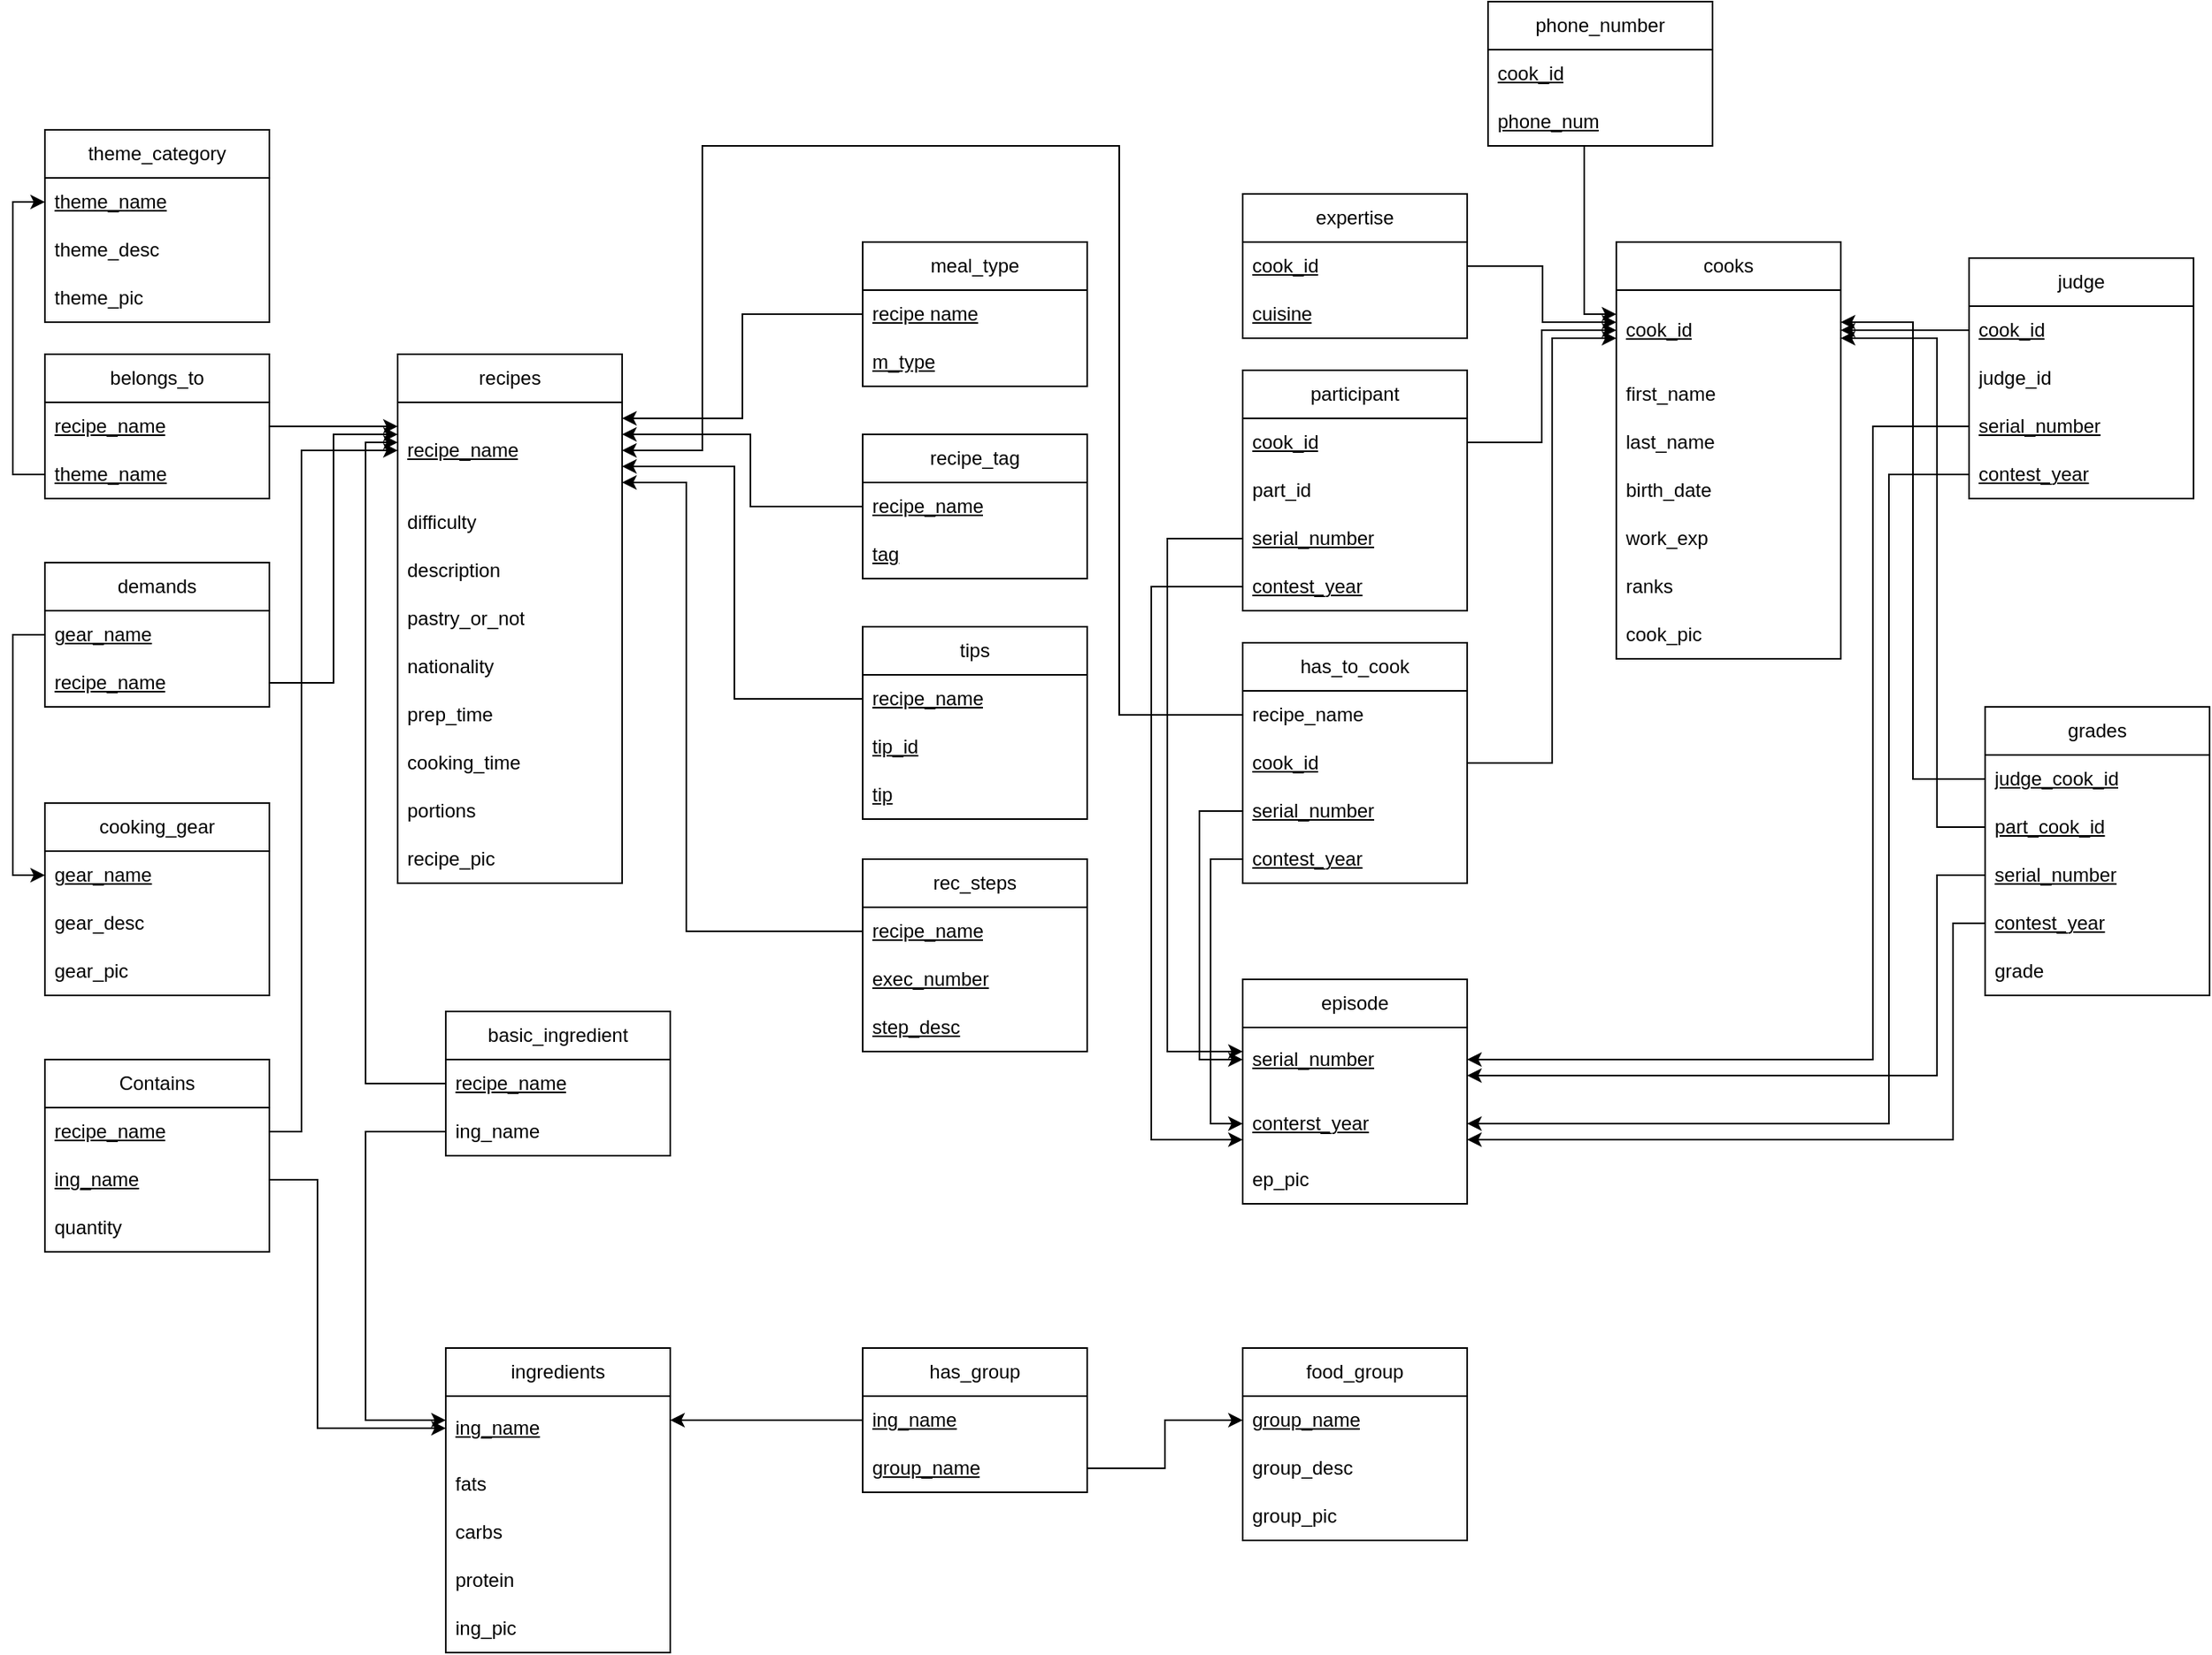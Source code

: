 <mxfile version="24.3.1" type="google">
  <diagram name="Σελίδα-1" id="B_iiz9d-CSa8rYO1-80u">
    <mxGraphModel grid="1" page="1" gridSize="10" guides="1" tooltips="1" connect="1" arrows="1" fold="1" pageScale="1" pageWidth="827" pageHeight="1169" math="0" shadow="0">
      <root>
        <mxCell id="0" />
        <mxCell id="1" parent="0" />
        <mxCell id="efy6Dc8uL-Rw0RL9ctya-1" value="r&lt;span style=&quot;background-color: initial;&quot;&gt;ecipes&lt;/span&gt;" style="swimlane;fontStyle=0;childLayout=stackLayout;horizontal=1;startSize=30;horizontalStack=0;resizeParent=1;resizeParentMax=0;resizeLast=0;collapsible=1;marginBottom=0;whiteSpace=wrap;html=1;" vertex="1" parent="1">
          <mxGeometry x="300" y="270" width="140" height="330" as="geometry" />
        </mxCell>
        <mxCell id="efy6Dc8uL-Rw0RL9ctya-2" value="&lt;u&gt;recipe_name&lt;/u&gt;" style="text;strokeColor=none;fillColor=none;align=left;verticalAlign=middle;spacingLeft=4;spacingRight=4;overflow=hidden;points=[[0,0.5],[1,0.5]];portConstraint=eastwest;rotatable=0;whiteSpace=wrap;html=1;" vertex="1" parent="efy6Dc8uL-Rw0RL9ctya-1">
          <mxGeometry y="30" width="140" height="60" as="geometry" />
        </mxCell>
        <mxCell id="efy6Dc8uL-Rw0RL9ctya-3" value="difficulty" style="text;strokeColor=none;fillColor=none;align=left;verticalAlign=middle;spacingLeft=4;spacingRight=4;overflow=hidden;points=[[0,0.5],[1,0.5]];portConstraint=eastwest;rotatable=0;whiteSpace=wrap;html=1;" vertex="1" parent="efy6Dc8uL-Rw0RL9ctya-1">
          <mxGeometry y="90" width="140" height="30" as="geometry" />
        </mxCell>
        <mxCell id="efy6Dc8uL-Rw0RL9ctya-4" value="description" style="text;strokeColor=none;fillColor=none;align=left;verticalAlign=middle;spacingLeft=4;spacingRight=4;overflow=hidden;points=[[0,0.5],[1,0.5]];portConstraint=eastwest;rotatable=0;whiteSpace=wrap;html=1;" vertex="1" parent="efy6Dc8uL-Rw0RL9ctya-1">
          <mxGeometry y="120" width="140" height="30" as="geometry" />
        </mxCell>
        <mxCell id="efy6Dc8uL-Rw0RL9ctya-5" value="pastry_or_not" style="text;strokeColor=none;fillColor=none;align=left;verticalAlign=middle;spacingLeft=4;spacingRight=4;overflow=hidden;points=[[0,0.5],[1,0.5]];portConstraint=eastwest;rotatable=0;whiteSpace=wrap;html=1;" vertex="1" parent="efy6Dc8uL-Rw0RL9ctya-1">
          <mxGeometry y="150" width="140" height="30" as="geometry" />
        </mxCell>
        <mxCell id="efy6Dc8uL-Rw0RL9ctya-6" value="nationality" style="text;strokeColor=none;fillColor=none;align=left;verticalAlign=middle;spacingLeft=4;spacingRight=4;overflow=hidden;points=[[0,0.5],[1,0.5]];portConstraint=eastwest;rotatable=0;whiteSpace=wrap;html=1;" vertex="1" parent="efy6Dc8uL-Rw0RL9ctya-1">
          <mxGeometry y="180" width="140" height="30" as="geometry" />
        </mxCell>
        <mxCell id="efy6Dc8uL-Rw0RL9ctya-7" value="prep_time" style="text;strokeColor=none;fillColor=none;align=left;verticalAlign=middle;spacingLeft=4;spacingRight=4;overflow=hidden;points=[[0,0.5],[1,0.5]];portConstraint=eastwest;rotatable=0;whiteSpace=wrap;html=1;" vertex="1" parent="efy6Dc8uL-Rw0RL9ctya-1">
          <mxGeometry y="210" width="140" height="30" as="geometry" />
        </mxCell>
        <mxCell id="efy6Dc8uL-Rw0RL9ctya-8" value="cooking_time" style="text;strokeColor=none;fillColor=none;align=left;verticalAlign=middle;spacingLeft=4;spacingRight=4;overflow=hidden;points=[[0,0.5],[1,0.5]];portConstraint=eastwest;rotatable=0;whiteSpace=wrap;html=1;" vertex="1" parent="efy6Dc8uL-Rw0RL9ctya-1">
          <mxGeometry y="240" width="140" height="30" as="geometry" />
        </mxCell>
        <mxCell id="1gIhJiqEa213nHkYXEe_-2" value="portions" style="text;strokeColor=none;fillColor=none;align=left;verticalAlign=middle;spacingLeft=4;spacingRight=4;overflow=hidden;points=[[0,0.5],[1,0.5]];portConstraint=eastwest;rotatable=0;whiteSpace=wrap;html=1;" vertex="1" parent="efy6Dc8uL-Rw0RL9ctya-1">
          <mxGeometry y="270" width="140" height="30" as="geometry" />
        </mxCell>
        <mxCell id="1gIhJiqEa213nHkYXEe_-1" value="recipe_pic" style="text;strokeColor=none;fillColor=none;align=left;verticalAlign=middle;spacingLeft=4;spacingRight=4;overflow=hidden;points=[[0,0.5],[1,0.5]];portConstraint=eastwest;rotatable=0;whiteSpace=wrap;html=1;" vertex="1" parent="efy6Dc8uL-Rw0RL9ctya-1">
          <mxGeometry y="300" width="140" height="30" as="geometry" />
        </mxCell>
        <mxCell id="1gIhJiqEa213nHkYXEe_-3" value="meal_type" style="swimlane;fontStyle=0;childLayout=stackLayout;horizontal=1;startSize=30;horizontalStack=0;resizeParent=1;resizeParentMax=0;resizeLast=0;collapsible=1;marginBottom=0;whiteSpace=wrap;html=1;" vertex="1" parent="1">
          <mxGeometry x="590" y="200" width="140" height="90" as="geometry" />
        </mxCell>
        <mxCell id="1gIhJiqEa213nHkYXEe_-4" value="&lt;u&gt;recipe name&lt;/u&gt;" style="text;strokeColor=none;fillColor=none;align=left;verticalAlign=middle;spacingLeft=4;spacingRight=4;overflow=hidden;points=[[0,0.5],[1,0.5]];portConstraint=eastwest;rotatable=0;whiteSpace=wrap;html=1;" vertex="1" parent="1gIhJiqEa213nHkYXEe_-3">
          <mxGeometry y="30" width="140" height="30" as="geometry" />
        </mxCell>
        <mxCell id="1gIhJiqEa213nHkYXEe_-5" value="&lt;u&gt;m_type&lt;/u&gt;" style="text;strokeColor=none;fillColor=none;align=left;verticalAlign=middle;spacingLeft=4;spacingRight=4;overflow=hidden;points=[[0,0.5],[1,0.5]];portConstraint=eastwest;rotatable=0;whiteSpace=wrap;html=1;" vertex="1" parent="1gIhJiqEa213nHkYXEe_-3">
          <mxGeometry y="60" width="140" height="30" as="geometry" />
        </mxCell>
        <mxCell id="1gIhJiqEa213nHkYXEe_-7" style="edgeStyle=orthogonalEdgeStyle;rounded=0;orthogonalLoop=1;jettySize=auto;html=1;" edge="1" parent="1" source="1gIhJiqEa213nHkYXEe_-4" target="efy6Dc8uL-Rw0RL9ctya-2">
          <mxGeometry relative="1" as="geometry">
            <Array as="points">
              <mxPoint x="515" y="245" />
              <mxPoint x="515" y="310" />
            </Array>
          </mxGeometry>
        </mxCell>
        <mxCell id="1gIhJiqEa213nHkYXEe_-8" value="recipe_tag" style="swimlane;fontStyle=0;childLayout=stackLayout;horizontal=1;startSize=30;horizontalStack=0;resizeParent=1;resizeParentMax=0;resizeLast=0;collapsible=1;marginBottom=0;whiteSpace=wrap;html=1;" vertex="1" parent="1">
          <mxGeometry x="590" y="320" width="140" height="90" as="geometry" />
        </mxCell>
        <mxCell id="1gIhJiqEa213nHkYXEe_-9" value="&lt;u&gt;recipe_name&lt;/u&gt;" style="text;strokeColor=none;fillColor=none;align=left;verticalAlign=middle;spacingLeft=4;spacingRight=4;overflow=hidden;points=[[0,0.5],[1,0.5]];portConstraint=eastwest;rotatable=0;whiteSpace=wrap;html=1;" vertex="1" parent="1gIhJiqEa213nHkYXEe_-8">
          <mxGeometry y="30" width="140" height="30" as="geometry" />
        </mxCell>
        <mxCell id="1gIhJiqEa213nHkYXEe_-10" value="&lt;u&gt;tag&lt;/u&gt;" style="text;strokeColor=none;fillColor=none;align=left;verticalAlign=middle;spacingLeft=4;spacingRight=4;overflow=hidden;points=[[0,0.5],[1,0.5]];portConstraint=eastwest;rotatable=0;whiteSpace=wrap;html=1;" vertex="1" parent="1gIhJiqEa213nHkYXEe_-8">
          <mxGeometry y="60" width="140" height="30" as="geometry" />
        </mxCell>
        <mxCell id="1gIhJiqEa213nHkYXEe_-14" value="tips" style="swimlane;fontStyle=0;childLayout=stackLayout;horizontal=1;startSize=30;horizontalStack=0;resizeParent=1;resizeParentMax=0;resizeLast=0;collapsible=1;marginBottom=0;whiteSpace=wrap;html=1;" vertex="1" parent="1">
          <mxGeometry x="590" y="440" width="140" height="120" as="geometry" />
        </mxCell>
        <mxCell id="1gIhJiqEa213nHkYXEe_-15" value="&lt;u&gt;recipe_name&lt;/u&gt;" style="text;strokeColor=none;fillColor=none;align=left;verticalAlign=middle;spacingLeft=4;spacingRight=4;overflow=hidden;points=[[0,0.5],[1,0.5]];portConstraint=eastwest;rotatable=0;whiteSpace=wrap;html=1;" vertex="1" parent="1gIhJiqEa213nHkYXEe_-14">
          <mxGeometry y="30" width="140" height="30" as="geometry" />
        </mxCell>
        <mxCell id="1gIhJiqEa213nHkYXEe_-16" value="&lt;u&gt;tip_id&lt;/u&gt;" style="text;strokeColor=none;fillColor=none;align=left;verticalAlign=middle;spacingLeft=4;spacingRight=4;overflow=hidden;points=[[0,0.5],[1,0.5]];portConstraint=eastwest;rotatable=0;whiteSpace=wrap;html=1;" vertex="1" parent="1gIhJiqEa213nHkYXEe_-14">
          <mxGeometry y="60" width="140" height="30" as="geometry" />
        </mxCell>
        <mxCell id="1gIhJiqEa213nHkYXEe_-17" value="&lt;u&gt;tip&lt;/u&gt;" style="text;strokeColor=none;fillColor=none;align=left;verticalAlign=middle;spacingLeft=4;spacingRight=4;overflow=hidden;points=[[0,0.5],[1,0.5]];portConstraint=eastwest;rotatable=0;whiteSpace=wrap;html=1;" vertex="1" parent="1gIhJiqEa213nHkYXEe_-14">
          <mxGeometry y="90" width="140" height="30" as="geometry" />
        </mxCell>
        <mxCell id="1gIhJiqEa213nHkYXEe_-20" style="edgeStyle=orthogonalEdgeStyle;rounded=0;orthogonalLoop=1;jettySize=auto;html=1;" edge="1" parent="1" source="1gIhJiqEa213nHkYXEe_-9" target="efy6Dc8uL-Rw0RL9ctya-2">
          <mxGeometry relative="1" as="geometry">
            <Array as="points">
              <mxPoint x="520" y="365" />
              <mxPoint x="520" y="320" />
            </Array>
          </mxGeometry>
        </mxCell>
        <mxCell id="1gIhJiqEa213nHkYXEe_-22" style="edgeStyle=orthogonalEdgeStyle;rounded=0;orthogonalLoop=1;jettySize=auto;html=1;" edge="1" parent="1" source="1gIhJiqEa213nHkYXEe_-15" target="efy6Dc8uL-Rw0RL9ctya-2">
          <mxGeometry relative="1" as="geometry">
            <Array as="points">
              <mxPoint x="510" y="485" />
              <mxPoint x="510" y="340" />
            </Array>
          </mxGeometry>
        </mxCell>
        <mxCell id="1gIhJiqEa213nHkYXEe_-23" value="rec_steps" style="swimlane;fontStyle=0;childLayout=stackLayout;horizontal=1;startSize=30;horizontalStack=0;resizeParent=1;resizeParentMax=0;resizeLast=0;collapsible=1;marginBottom=0;whiteSpace=wrap;html=1;" vertex="1" parent="1">
          <mxGeometry x="590" y="585" width="140" height="120" as="geometry" />
        </mxCell>
        <mxCell id="1gIhJiqEa213nHkYXEe_-24" value="&lt;u&gt;recipe_name&lt;/u&gt;" style="text;strokeColor=none;fillColor=none;align=left;verticalAlign=middle;spacingLeft=4;spacingRight=4;overflow=hidden;points=[[0,0.5],[1,0.5]];portConstraint=eastwest;rotatable=0;whiteSpace=wrap;html=1;" vertex="1" parent="1gIhJiqEa213nHkYXEe_-23">
          <mxGeometry y="30" width="140" height="30" as="geometry" />
        </mxCell>
        <mxCell id="1gIhJiqEa213nHkYXEe_-25" value="&lt;u&gt;exec_number&lt;/u&gt;" style="text;strokeColor=none;fillColor=none;align=left;verticalAlign=middle;spacingLeft=4;spacingRight=4;overflow=hidden;points=[[0,0.5],[1,0.5]];portConstraint=eastwest;rotatable=0;whiteSpace=wrap;html=1;" vertex="1" parent="1gIhJiqEa213nHkYXEe_-23">
          <mxGeometry y="60" width="140" height="30" as="geometry" />
        </mxCell>
        <mxCell id="1gIhJiqEa213nHkYXEe_-26" value="&lt;u&gt;step_desc&lt;/u&gt;" style="text;strokeColor=none;fillColor=none;align=left;verticalAlign=middle;spacingLeft=4;spacingRight=4;overflow=hidden;points=[[0,0.5],[1,0.5]];portConstraint=eastwest;rotatable=0;whiteSpace=wrap;html=1;" vertex="1" parent="1gIhJiqEa213nHkYXEe_-23">
          <mxGeometry y="90" width="140" height="30" as="geometry" />
        </mxCell>
        <mxCell id="1gIhJiqEa213nHkYXEe_-27" style="edgeStyle=orthogonalEdgeStyle;rounded=0;orthogonalLoop=1;jettySize=auto;html=1;" edge="1" parent="1" source="1gIhJiqEa213nHkYXEe_-24" target="efy6Dc8uL-Rw0RL9ctya-2">
          <mxGeometry relative="1" as="geometry">
            <mxPoint x="580" y="630" as="sourcePoint" />
            <mxPoint x="440" y="320" as="targetPoint" />
            <Array as="points">
              <mxPoint x="480" y="630" />
              <mxPoint x="480" y="350" />
            </Array>
          </mxGeometry>
        </mxCell>
        <mxCell id="1gIhJiqEa213nHkYXEe_-29" value="demands" style="swimlane;fontStyle=0;childLayout=stackLayout;horizontal=1;startSize=30;horizontalStack=0;resizeParent=1;resizeParentMax=0;resizeLast=0;collapsible=1;marginBottom=0;whiteSpace=wrap;html=1;" vertex="1" parent="1">
          <mxGeometry x="80" y="400" width="140" height="90" as="geometry" />
        </mxCell>
        <mxCell id="1gIhJiqEa213nHkYXEe_-32" value="&lt;u&gt;gear_name&lt;/u&gt;" style="text;strokeColor=none;fillColor=none;align=left;verticalAlign=middle;spacingLeft=4;spacingRight=4;overflow=hidden;points=[[0,0.5],[1,0.5]];portConstraint=eastwest;rotatable=0;whiteSpace=wrap;html=1;" vertex="1" parent="1gIhJiqEa213nHkYXEe_-29">
          <mxGeometry y="30" width="140" height="30" as="geometry" />
        </mxCell>
        <mxCell id="1gIhJiqEa213nHkYXEe_-31" value="&lt;u&gt;recipe_name&lt;/u&gt;" style="text;strokeColor=none;fillColor=none;align=left;verticalAlign=middle;spacingLeft=4;spacingRight=4;overflow=hidden;points=[[0,0.5],[1,0.5]];portConstraint=eastwest;rotatable=0;whiteSpace=wrap;html=1;" vertex="1" parent="1gIhJiqEa213nHkYXEe_-29">
          <mxGeometry y="60" width="140" height="30" as="geometry" />
        </mxCell>
        <mxCell id="1gIhJiqEa213nHkYXEe_-33" value="cooking_gear" style="swimlane;fontStyle=0;childLayout=stackLayout;horizontal=1;startSize=30;horizontalStack=0;resizeParent=1;resizeParentMax=0;resizeLast=0;collapsible=1;marginBottom=0;whiteSpace=wrap;html=1;" vertex="1" parent="1">
          <mxGeometry x="80" y="550" width="140" height="120" as="geometry" />
        </mxCell>
        <mxCell id="1gIhJiqEa213nHkYXEe_-34" value="&lt;u&gt;gear_name&lt;span style=&quot;white-space: pre;&quot;&gt;&#x9;&lt;/span&gt;&lt;/u&gt;" style="text;strokeColor=none;fillColor=none;align=left;verticalAlign=middle;spacingLeft=4;spacingRight=4;overflow=hidden;points=[[0,0.5],[1,0.5]];portConstraint=eastwest;rotatable=0;whiteSpace=wrap;html=1;" vertex="1" parent="1gIhJiqEa213nHkYXEe_-33">
          <mxGeometry y="30" width="140" height="30" as="geometry" />
        </mxCell>
        <mxCell id="1gIhJiqEa213nHkYXEe_-35" value="gear_desc" style="text;strokeColor=none;fillColor=none;align=left;verticalAlign=middle;spacingLeft=4;spacingRight=4;overflow=hidden;points=[[0,0.5],[1,0.5]];portConstraint=eastwest;rotatable=0;whiteSpace=wrap;html=1;" vertex="1" parent="1gIhJiqEa213nHkYXEe_-33">
          <mxGeometry y="60" width="140" height="30" as="geometry" />
        </mxCell>
        <mxCell id="9Iq6x9bRwGUGkmp1Jsrr-1" value="gear_pic" style="text;strokeColor=none;fillColor=none;align=left;verticalAlign=middle;spacingLeft=4;spacingRight=4;overflow=hidden;points=[[0,0.5],[1,0.5]];portConstraint=eastwest;rotatable=0;whiteSpace=wrap;html=1;" vertex="1" parent="1gIhJiqEa213nHkYXEe_-33">
          <mxGeometry y="90" width="140" height="30" as="geometry" />
        </mxCell>
        <mxCell id="1gIhJiqEa213nHkYXEe_-37" style="edgeStyle=orthogonalEdgeStyle;rounded=0;orthogonalLoop=1;jettySize=auto;html=1;entryX=0;entryY=0.5;entryDx=0;entryDy=0;" edge="1" parent="1" source="1gIhJiqEa213nHkYXEe_-32" target="1gIhJiqEa213nHkYXEe_-34">
          <mxGeometry relative="1" as="geometry" />
        </mxCell>
        <mxCell id="1gIhJiqEa213nHkYXEe_-38" style="edgeStyle=orthogonalEdgeStyle;rounded=0;orthogonalLoop=1;jettySize=auto;html=1;" edge="1" parent="1" source="1gIhJiqEa213nHkYXEe_-31" target="efy6Dc8uL-Rw0RL9ctya-2">
          <mxGeometry relative="1" as="geometry">
            <Array as="points">
              <mxPoint x="260" y="475" />
              <mxPoint x="260" y="320" />
            </Array>
          </mxGeometry>
        </mxCell>
        <mxCell id="1gIhJiqEa213nHkYXEe_-39" value="belongs_to" style="swimlane;fontStyle=0;childLayout=stackLayout;horizontal=1;startSize=30;horizontalStack=0;resizeParent=1;resizeParentMax=0;resizeLast=0;collapsible=1;marginBottom=0;whiteSpace=wrap;html=1;" vertex="1" parent="1">
          <mxGeometry x="80" y="270" width="140" height="90" as="geometry" />
        </mxCell>
        <mxCell id="1gIhJiqEa213nHkYXEe_-40" value="&lt;u&gt;recipe_name&lt;/u&gt;" style="text;strokeColor=none;fillColor=none;align=left;verticalAlign=middle;spacingLeft=4;spacingRight=4;overflow=hidden;points=[[0,0.5],[1,0.5]];portConstraint=eastwest;rotatable=0;whiteSpace=wrap;html=1;" vertex="1" parent="1gIhJiqEa213nHkYXEe_-39">
          <mxGeometry y="30" width="140" height="30" as="geometry" />
        </mxCell>
        <mxCell id="1gIhJiqEa213nHkYXEe_-41" value="&lt;u&gt;theme_name&lt;/u&gt;" style="text;strokeColor=none;fillColor=none;align=left;verticalAlign=middle;spacingLeft=4;spacingRight=4;overflow=hidden;points=[[0,0.5],[1,0.5]];portConstraint=eastwest;rotatable=0;whiteSpace=wrap;html=1;" vertex="1" parent="1gIhJiqEa213nHkYXEe_-39">
          <mxGeometry y="60" width="140" height="30" as="geometry" />
        </mxCell>
        <mxCell id="1gIhJiqEa213nHkYXEe_-43" value="theme_category" style="swimlane;fontStyle=0;childLayout=stackLayout;horizontal=1;startSize=30;horizontalStack=0;resizeParent=1;resizeParentMax=0;resizeLast=0;collapsible=1;marginBottom=0;whiteSpace=wrap;html=1;" vertex="1" parent="1">
          <mxGeometry x="80" y="130" width="140" height="120" as="geometry" />
        </mxCell>
        <mxCell id="1gIhJiqEa213nHkYXEe_-44" value="&lt;u&gt;theme_name&lt;/u&gt;" style="text;strokeColor=none;fillColor=none;align=left;verticalAlign=middle;spacingLeft=4;spacingRight=4;overflow=hidden;points=[[0,0.5],[1,0.5]];portConstraint=eastwest;rotatable=0;whiteSpace=wrap;html=1;" vertex="1" parent="1gIhJiqEa213nHkYXEe_-43">
          <mxGeometry y="30" width="140" height="30" as="geometry" />
        </mxCell>
        <mxCell id="1gIhJiqEa213nHkYXEe_-45" value="theme_desc" style="text;strokeColor=none;fillColor=none;align=left;verticalAlign=middle;spacingLeft=4;spacingRight=4;overflow=hidden;points=[[0,0.5],[1,0.5]];portConstraint=eastwest;rotatable=0;whiteSpace=wrap;html=1;" vertex="1" parent="1gIhJiqEa213nHkYXEe_-43">
          <mxGeometry y="60" width="140" height="30" as="geometry" />
        </mxCell>
        <mxCell id="9Iq6x9bRwGUGkmp1Jsrr-2" value="theme_pic" style="text;strokeColor=none;fillColor=none;align=left;verticalAlign=middle;spacingLeft=4;spacingRight=4;overflow=hidden;points=[[0,0.5],[1,0.5]];portConstraint=eastwest;rotatable=0;whiteSpace=wrap;html=1;" vertex="1" parent="1gIhJiqEa213nHkYXEe_-43">
          <mxGeometry y="90" width="140" height="30" as="geometry" />
        </mxCell>
        <mxCell id="1gIhJiqEa213nHkYXEe_-47" style="edgeStyle=orthogonalEdgeStyle;rounded=0;orthogonalLoop=1;jettySize=auto;html=1;" edge="1" parent="1" source="1gIhJiqEa213nHkYXEe_-40" target="efy6Dc8uL-Rw0RL9ctya-2">
          <mxGeometry relative="1" as="geometry">
            <Array as="points">
              <mxPoint x="280" y="315" />
              <mxPoint x="280" y="315" />
            </Array>
          </mxGeometry>
        </mxCell>
        <mxCell id="1gIhJiqEa213nHkYXEe_-48" style="edgeStyle=orthogonalEdgeStyle;rounded=0;orthogonalLoop=1;jettySize=auto;html=1;entryX=0;entryY=0.5;entryDx=0;entryDy=0;" edge="1" parent="1" source="1gIhJiqEa213nHkYXEe_-41" target="1gIhJiqEa213nHkYXEe_-44">
          <mxGeometry relative="1" as="geometry" />
        </mxCell>
        <mxCell id="1gIhJiqEa213nHkYXEe_-50" value="ingredients" style="swimlane;fontStyle=0;childLayout=stackLayout;horizontal=1;startSize=30;horizontalStack=0;resizeParent=1;resizeParentMax=0;resizeLast=0;collapsible=1;marginBottom=0;whiteSpace=wrap;html=1;" vertex="1" parent="1">
          <mxGeometry x="330" y="890" width="140" height="190" as="geometry" />
        </mxCell>
        <mxCell id="1gIhJiqEa213nHkYXEe_-54" value="&lt;u&gt;ing_name&lt;/u&gt;" style="text;strokeColor=none;fillColor=none;align=left;verticalAlign=middle;spacingLeft=4;spacingRight=4;overflow=hidden;points=[[0,0.5],[1,0.5]];portConstraint=eastwest;rotatable=0;whiteSpace=wrap;html=1;" vertex="1" parent="1gIhJiqEa213nHkYXEe_-50">
          <mxGeometry y="30" width="140" height="40" as="geometry" />
        </mxCell>
        <mxCell id="1gIhJiqEa213nHkYXEe_-51" value="fats" style="text;strokeColor=none;fillColor=none;align=left;verticalAlign=middle;spacingLeft=4;spacingRight=4;overflow=hidden;points=[[0,0.5],[1,0.5]];portConstraint=eastwest;rotatable=0;whiteSpace=wrap;html=1;" vertex="1" parent="1gIhJiqEa213nHkYXEe_-50">
          <mxGeometry y="70" width="140" height="30" as="geometry" />
        </mxCell>
        <mxCell id="1gIhJiqEa213nHkYXEe_-52" value="carbs" style="text;strokeColor=none;fillColor=none;align=left;verticalAlign=middle;spacingLeft=4;spacingRight=4;overflow=hidden;points=[[0,0.5],[1,0.5]];portConstraint=eastwest;rotatable=0;whiteSpace=wrap;html=1;" vertex="1" parent="1gIhJiqEa213nHkYXEe_-50">
          <mxGeometry y="100" width="140" height="30" as="geometry" />
        </mxCell>
        <mxCell id="1gIhJiqEa213nHkYXEe_-53" value="protein" style="text;strokeColor=none;fillColor=none;align=left;verticalAlign=middle;spacingLeft=4;spacingRight=4;overflow=hidden;points=[[0,0.5],[1,0.5]];portConstraint=eastwest;rotatable=0;whiteSpace=wrap;html=1;" vertex="1" parent="1gIhJiqEa213nHkYXEe_-50">
          <mxGeometry y="130" width="140" height="30" as="geometry" />
        </mxCell>
        <mxCell id="9Iq6x9bRwGUGkmp1Jsrr-3" value="ing_pic" style="text;strokeColor=none;fillColor=none;align=left;verticalAlign=middle;spacingLeft=4;spacingRight=4;overflow=hidden;points=[[0,0.5],[1,0.5]];portConstraint=eastwest;rotatable=0;whiteSpace=wrap;html=1;" vertex="1" parent="1gIhJiqEa213nHkYXEe_-50">
          <mxGeometry y="160" width="140" height="30" as="geometry" />
        </mxCell>
        <mxCell id="1gIhJiqEa213nHkYXEe_-55" value="Contains" style="swimlane;fontStyle=0;childLayout=stackLayout;horizontal=1;startSize=30;horizontalStack=0;resizeParent=1;resizeParentMax=0;resizeLast=0;collapsible=1;marginBottom=0;whiteSpace=wrap;html=1;" vertex="1" parent="1">
          <mxGeometry x="80" y="710" width="140" height="120" as="geometry" />
        </mxCell>
        <mxCell id="1gIhJiqEa213nHkYXEe_-56" value="&lt;u&gt;recipe_name&lt;/u&gt;" style="text;strokeColor=none;fillColor=none;align=left;verticalAlign=middle;spacingLeft=4;spacingRight=4;overflow=hidden;points=[[0,0.5],[1,0.5]];portConstraint=eastwest;rotatable=0;whiteSpace=wrap;html=1;" vertex="1" parent="1gIhJiqEa213nHkYXEe_-55">
          <mxGeometry y="30" width="140" height="30" as="geometry" />
        </mxCell>
        <mxCell id="1gIhJiqEa213nHkYXEe_-57" value="&lt;u&gt;ing_name&lt;/u&gt;" style="text;strokeColor=none;fillColor=none;align=left;verticalAlign=middle;spacingLeft=4;spacingRight=4;overflow=hidden;points=[[0,0.5],[1,0.5]];portConstraint=eastwest;rotatable=0;whiteSpace=wrap;html=1;" vertex="1" parent="1gIhJiqEa213nHkYXEe_-55">
          <mxGeometry y="60" width="140" height="30" as="geometry" />
        </mxCell>
        <mxCell id="1gIhJiqEa213nHkYXEe_-58" value="quantity" style="text;strokeColor=none;fillColor=none;align=left;verticalAlign=middle;spacingLeft=4;spacingRight=4;overflow=hidden;points=[[0,0.5],[1,0.5]];portConstraint=eastwest;rotatable=0;whiteSpace=wrap;html=1;" vertex="1" parent="1gIhJiqEa213nHkYXEe_-55">
          <mxGeometry y="90" width="140" height="30" as="geometry" />
        </mxCell>
        <mxCell id="1gIhJiqEa213nHkYXEe_-59" style="edgeStyle=orthogonalEdgeStyle;rounded=0;orthogonalLoop=1;jettySize=auto;html=1;" edge="1" parent="1" source="1gIhJiqEa213nHkYXEe_-57" target="1gIhJiqEa213nHkYXEe_-54">
          <mxGeometry relative="1" as="geometry">
            <Array as="points">
              <mxPoint x="250" y="785" />
              <mxPoint x="250" y="940" />
            </Array>
          </mxGeometry>
        </mxCell>
        <mxCell id="1gIhJiqEa213nHkYXEe_-60" style="edgeStyle=orthogonalEdgeStyle;rounded=0;orthogonalLoop=1;jettySize=auto;html=1;" edge="1" parent="1" source="1gIhJiqEa213nHkYXEe_-56" target="efy6Dc8uL-Rw0RL9ctya-2">
          <mxGeometry relative="1" as="geometry">
            <Array as="points">
              <mxPoint x="240" y="755" />
              <mxPoint x="240" y="330" />
            </Array>
          </mxGeometry>
        </mxCell>
        <mxCell id="FX4d6l-gLBddCZTQzPsX-1" value="cooks" style="swimlane;fontStyle=0;childLayout=stackLayout;horizontal=1;startSize=30;horizontalStack=0;resizeParent=1;resizeParentMax=0;resizeLast=0;collapsible=1;marginBottom=0;whiteSpace=wrap;html=1;" vertex="1" parent="1">
          <mxGeometry x="1060" y="200" width="140" height="260" as="geometry" />
        </mxCell>
        <mxCell id="FX4d6l-gLBddCZTQzPsX-2" value="&lt;u&gt;cook_id&lt;/u&gt;" style="text;strokeColor=none;fillColor=none;align=left;verticalAlign=middle;spacingLeft=4;spacingRight=4;overflow=hidden;points=[[0,0.5],[1,0.5]];portConstraint=eastwest;rotatable=0;whiteSpace=wrap;html=1;" vertex="1" parent="FX4d6l-gLBddCZTQzPsX-1">
          <mxGeometry y="30" width="140" height="50" as="geometry" />
        </mxCell>
        <mxCell id="FX4d6l-gLBddCZTQzPsX-3" value="first_name" style="text;strokeColor=none;fillColor=none;align=left;verticalAlign=middle;spacingLeft=4;spacingRight=4;overflow=hidden;points=[[0,0.5],[1,0.5]];portConstraint=eastwest;rotatable=0;whiteSpace=wrap;html=1;" vertex="1" parent="FX4d6l-gLBddCZTQzPsX-1">
          <mxGeometry y="80" width="140" height="30" as="geometry" />
        </mxCell>
        <mxCell id="FX4d6l-gLBddCZTQzPsX-4" value="last_name" style="text;strokeColor=none;fillColor=none;align=left;verticalAlign=middle;spacingLeft=4;spacingRight=4;overflow=hidden;points=[[0,0.5],[1,0.5]];portConstraint=eastwest;rotatable=0;whiteSpace=wrap;html=1;" vertex="1" parent="FX4d6l-gLBddCZTQzPsX-1">
          <mxGeometry y="110" width="140" height="30" as="geometry" />
        </mxCell>
        <mxCell id="CL23uKgxGmvYtka_IKrf-7" value="birth_date" style="text;strokeColor=none;fillColor=none;align=left;verticalAlign=middle;spacingLeft=4;spacingRight=4;overflow=hidden;points=[[0,0.5],[1,0.5]];portConstraint=eastwest;rotatable=0;whiteSpace=wrap;html=1;" vertex="1" parent="FX4d6l-gLBddCZTQzPsX-1">
          <mxGeometry y="140" width="140" height="30" as="geometry" />
        </mxCell>
        <mxCell id="CL23uKgxGmvYtka_IKrf-6" value="work_exp" style="text;strokeColor=none;fillColor=none;align=left;verticalAlign=middle;spacingLeft=4;spacingRight=4;overflow=hidden;points=[[0,0.5],[1,0.5]];portConstraint=eastwest;rotatable=0;whiteSpace=wrap;html=1;" vertex="1" parent="FX4d6l-gLBddCZTQzPsX-1">
          <mxGeometry y="170" width="140" height="30" as="geometry" />
        </mxCell>
        <mxCell id="CL23uKgxGmvYtka_IKrf-5" value="ranks" style="text;strokeColor=none;fillColor=none;align=left;verticalAlign=middle;spacingLeft=4;spacingRight=4;overflow=hidden;points=[[0,0.5],[1,0.5]];portConstraint=eastwest;rotatable=0;whiteSpace=wrap;html=1;" vertex="1" parent="FX4d6l-gLBddCZTQzPsX-1">
          <mxGeometry y="200" width="140" height="30" as="geometry" />
        </mxCell>
        <mxCell id="9Iq6x9bRwGUGkmp1Jsrr-5" value="cook_pic" style="text;strokeColor=none;fillColor=none;align=left;verticalAlign=middle;spacingLeft=4;spacingRight=4;overflow=hidden;points=[[0,0.5],[1,0.5]];portConstraint=eastwest;rotatable=0;whiteSpace=wrap;html=1;" vertex="1" parent="FX4d6l-gLBddCZTQzPsX-1">
          <mxGeometry y="230" width="140" height="30" as="geometry" />
        </mxCell>
        <mxCell id="FX4d6l-gLBddCZTQzPsX-5" value="basic_ingredient" style="swimlane;fontStyle=0;childLayout=stackLayout;horizontal=1;startSize=30;horizontalStack=0;resizeParent=1;resizeParentMax=0;resizeLast=0;collapsible=1;marginBottom=0;whiteSpace=wrap;html=1;" vertex="1" parent="1">
          <mxGeometry x="330" y="680" width="140" height="90" as="geometry" />
        </mxCell>
        <mxCell id="CL23uKgxGmvYtka_IKrf-1" value="&lt;u&gt;recipe_name&lt;/u&gt;" style="text;strokeColor=none;fillColor=none;align=left;verticalAlign=middle;spacingLeft=4;spacingRight=4;overflow=hidden;points=[[0,0.5],[1,0.5]];portConstraint=eastwest;rotatable=0;whiteSpace=wrap;html=1;" vertex="1" parent="FX4d6l-gLBddCZTQzPsX-5">
          <mxGeometry y="30" width="140" height="30" as="geometry" />
        </mxCell>
        <mxCell id="FX4d6l-gLBddCZTQzPsX-6" value="ing_name" style="text;strokeColor=none;fillColor=none;align=left;verticalAlign=middle;spacingLeft=4;spacingRight=4;overflow=hidden;points=[[0,0.5],[1,0.5]];portConstraint=eastwest;rotatable=0;whiteSpace=wrap;html=1;" vertex="1" parent="FX4d6l-gLBddCZTQzPsX-5">
          <mxGeometry y="60" width="140" height="30" as="geometry" />
        </mxCell>
        <mxCell id="CL23uKgxGmvYtka_IKrf-2" style="edgeStyle=orthogonalEdgeStyle;rounded=0;orthogonalLoop=1;jettySize=auto;html=1;" edge="1" parent="1" source="CL23uKgxGmvYtka_IKrf-1" target="efy6Dc8uL-Rw0RL9ctya-2">
          <mxGeometry relative="1" as="geometry">
            <Array as="points">
              <mxPoint x="280" y="725" />
              <mxPoint x="280" y="325" />
            </Array>
          </mxGeometry>
        </mxCell>
        <mxCell id="CL23uKgxGmvYtka_IKrf-4" style="edgeStyle=orthogonalEdgeStyle;rounded=0;orthogonalLoop=1;jettySize=auto;html=1;" edge="1" parent="1" source="FX4d6l-gLBddCZTQzPsX-6" target="1gIhJiqEa213nHkYXEe_-54">
          <mxGeometry relative="1" as="geometry">
            <Array as="points">
              <mxPoint x="280" y="755" />
              <mxPoint x="280" y="935" />
            </Array>
          </mxGeometry>
        </mxCell>
        <mxCell id="CL23uKgxGmvYtka_IKrf-41" style="edgeStyle=orthogonalEdgeStyle;rounded=0;orthogonalLoop=1;jettySize=auto;html=1;" edge="1" parent="1" source="CL23uKgxGmvYtka_IKrf-18" target="FX4d6l-gLBddCZTQzPsX-2">
          <mxGeometry relative="1" as="geometry">
            <Array as="points">
              <mxPoint x="1260" y="255" />
              <mxPoint x="1260" y="255" />
            </Array>
          </mxGeometry>
        </mxCell>
        <mxCell id="CL23uKgxGmvYtka_IKrf-8" value="judge" style="swimlane;fontStyle=0;childLayout=stackLayout;horizontal=1;startSize=30;horizontalStack=0;resizeParent=1;resizeParentMax=0;resizeLast=0;collapsible=1;marginBottom=0;whiteSpace=wrap;html=1;" vertex="1" parent="1">
          <mxGeometry x="1280" y="210" width="140" height="150" as="geometry" />
        </mxCell>
        <mxCell id="CL23uKgxGmvYtka_IKrf-18" value="&lt;u&gt;cook_id&lt;/u&gt;" style="text;strokeColor=none;fillColor=none;align=left;verticalAlign=middle;spacingLeft=4;spacingRight=4;overflow=hidden;points=[[0,0.5],[1,0.5]];portConstraint=eastwest;rotatable=0;whiteSpace=wrap;html=1;" vertex="1" parent="CL23uKgxGmvYtka_IKrf-8">
          <mxGeometry y="30" width="140" height="30" as="geometry" />
        </mxCell>
        <mxCell id="CL23uKgxGmvYtka_IKrf-9" value="judge_id" style="text;strokeColor=none;fillColor=none;align=left;verticalAlign=middle;spacingLeft=4;spacingRight=4;overflow=hidden;points=[[0,0.5],[1,0.5]];portConstraint=eastwest;rotatable=0;whiteSpace=wrap;html=1;" vertex="1" parent="CL23uKgxGmvYtka_IKrf-8">
          <mxGeometry y="60" width="140" height="30" as="geometry" />
        </mxCell>
        <mxCell id="9Iq6x9bRwGUGkmp1Jsrr-8" value="&lt;u&gt;serial_number&lt;/u&gt;" style="text;strokeColor=none;fillColor=none;align=left;verticalAlign=middle;spacingLeft=4;spacingRight=4;overflow=hidden;points=[[0,0.5],[1,0.5]];portConstraint=eastwest;rotatable=0;whiteSpace=wrap;html=1;" vertex="1" parent="CL23uKgxGmvYtka_IKrf-8">
          <mxGeometry y="90" width="140" height="30" as="geometry" />
        </mxCell>
        <mxCell id="9Iq6x9bRwGUGkmp1Jsrr-7" value="&lt;u&gt;contest_year&lt;/u&gt;" style="text;strokeColor=none;fillColor=none;align=left;verticalAlign=middle;spacingLeft=4;spacingRight=4;overflow=hidden;points=[[0,0.5],[1,0.5]];portConstraint=eastwest;rotatable=0;whiteSpace=wrap;html=1;" vertex="1" parent="CL23uKgxGmvYtka_IKrf-8">
          <mxGeometry y="120" width="140" height="30" as="geometry" />
        </mxCell>
        <mxCell id="CL23uKgxGmvYtka_IKrf-12" value="participant" style="swimlane;fontStyle=0;childLayout=stackLayout;horizontal=1;startSize=30;horizontalStack=0;resizeParent=1;resizeParentMax=0;resizeLast=0;collapsible=1;marginBottom=0;whiteSpace=wrap;html=1;" vertex="1" parent="1">
          <mxGeometry x="827" y="280" width="140" height="150" as="geometry" />
        </mxCell>
        <mxCell id="CL23uKgxGmvYtka_IKrf-19" value="&lt;u&gt;cook_id&lt;/u&gt;" style="text;strokeColor=none;fillColor=none;align=left;verticalAlign=middle;spacingLeft=4;spacingRight=4;overflow=hidden;points=[[0,0.5],[1,0.5]];portConstraint=eastwest;rotatable=0;whiteSpace=wrap;html=1;" vertex="1" parent="CL23uKgxGmvYtka_IKrf-12">
          <mxGeometry y="30" width="140" height="30" as="geometry" />
        </mxCell>
        <mxCell id="CL23uKgxGmvYtka_IKrf-13" value="part_id" style="text;strokeColor=none;fillColor=none;align=left;verticalAlign=middle;spacingLeft=4;spacingRight=4;overflow=hidden;points=[[0,0.5],[1,0.5]];portConstraint=eastwest;rotatable=0;whiteSpace=wrap;html=1;" vertex="1" parent="CL23uKgxGmvYtka_IKrf-12">
          <mxGeometry y="60" width="140" height="30" as="geometry" />
        </mxCell>
        <mxCell id="9Iq6x9bRwGUGkmp1Jsrr-10" value="&lt;u&gt;serial_number&lt;/u&gt;" style="text;strokeColor=none;fillColor=none;align=left;verticalAlign=middle;spacingLeft=4;spacingRight=4;overflow=hidden;points=[[0,0.5],[1,0.5]];portConstraint=eastwest;rotatable=0;whiteSpace=wrap;html=1;" vertex="1" parent="CL23uKgxGmvYtka_IKrf-12">
          <mxGeometry y="90" width="140" height="30" as="geometry" />
        </mxCell>
        <mxCell id="9Iq6x9bRwGUGkmp1Jsrr-9" value="&lt;u&gt;contest_year&lt;/u&gt;" style="text;strokeColor=none;fillColor=none;align=left;verticalAlign=middle;spacingLeft=4;spacingRight=4;overflow=hidden;points=[[0,0.5],[1,0.5]];portConstraint=eastwest;rotatable=0;whiteSpace=wrap;html=1;" vertex="1" parent="CL23uKgxGmvYtka_IKrf-12">
          <mxGeometry y="120" width="140" height="30" as="geometry" />
        </mxCell>
        <mxCell id="CL23uKgxGmvYtka_IKrf-14" value="has_to_cook" style="swimlane;fontStyle=0;childLayout=stackLayout;horizontal=1;startSize=30;horizontalStack=0;resizeParent=1;resizeParentMax=0;resizeLast=0;collapsible=1;marginBottom=0;whiteSpace=wrap;html=1;" vertex="1" parent="1">
          <mxGeometry x="827" y="450" width="140" height="150" as="geometry" />
        </mxCell>
        <mxCell id="CL23uKgxGmvYtka_IKrf-15" value="recipe_name" style="text;strokeColor=none;fillColor=none;align=left;verticalAlign=middle;spacingLeft=4;spacingRight=4;overflow=hidden;points=[[0,0.5],[1,0.5]];portConstraint=eastwest;rotatable=0;whiteSpace=wrap;html=1;" vertex="1" parent="CL23uKgxGmvYtka_IKrf-14">
          <mxGeometry y="30" width="140" height="30" as="geometry" />
        </mxCell>
        <mxCell id="9Iq6x9bRwGUGkmp1Jsrr-11" value="&lt;u&gt;cook_id&lt;/u&gt;" style="text;strokeColor=none;fillColor=none;align=left;verticalAlign=middle;spacingLeft=4;spacingRight=4;overflow=hidden;points=[[0,0.5],[1,0.5]];portConstraint=eastwest;rotatable=0;whiteSpace=wrap;html=1;" vertex="1" parent="CL23uKgxGmvYtka_IKrf-14">
          <mxGeometry y="60" width="140" height="30" as="geometry" />
        </mxCell>
        <mxCell id="CL23uKgxGmvYtka_IKrf-17" value="&lt;u&gt;serial_number&lt;/u&gt;" style="text;strokeColor=none;fillColor=none;align=left;verticalAlign=middle;spacingLeft=4;spacingRight=4;overflow=hidden;points=[[0,0.5],[1,0.5]];portConstraint=eastwest;rotatable=0;whiteSpace=wrap;html=1;" vertex="1" parent="CL23uKgxGmvYtka_IKrf-14">
          <mxGeometry y="90" width="140" height="30" as="geometry" />
        </mxCell>
        <mxCell id="9Iq6x9bRwGUGkmp1Jsrr-12" value="&lt;u&gt;contest_year&lt;/u&gt;" style="text;strokeColor=none;fillColor=none;align=left;verticalAlign=middle;spacingLeft=4;spacingRight=4;overflow=hidden;points=[[0,0.5],[1,0.5]];portConstraint=eastwest;rotatable=0;whiteSpace=wrap;html=1;" vertex="1" parent="CL23uKgxGmvYtka_IKrf-14">
          <mxGeometry y="120" width="140" height="30" as="geometry" />
        </mxCell>
        <mxCell id="CL23uKgxGmvYtka_IKrf-22" style="edgeStyle=orthogonalEdgeStyle;rounded=0;orthogonalLoop=1;jettySize=auto;html=1;" edge="1" parent="1" source="CL23uKgxGmvYtka_IKrf-19" target="FX4d6l-gLBddCZTQzPsX-2">
          <mxGeometry relative="1" as="geometry" />
        </mxCell>
        <mxCell id="CL23uKgxGmvYtka_IKrf-24" style="edgeStyle=orthogonalEdgeStyle;rounded=0;orthogonalLoop=1;jettySize=auto;html=1;" edge="1" parent="1" source="CL23uKgxGmvYtka_IKrf-15" target="efy6Dc8uL-Rw0RL9ctya-2">
          <mxGeometry relative="1" as="geometry">
            <mxPoint x="750" y="150" as="targetPoint" />
            <Array as="points">
              <mxPoint x="750" y="495" />
              <mxPoint x="750" y="140" />
              <mxPoint x="490" y="140" />
              <mxPoint x="490" y="330" />
            </Array>
          </mxGeometry>
        </mxCell>
        <mxCell id="CL23uKgxGmvYtka_IKrf-26" value="has_group" style="swimlane;fontStyle=0;childLayout=stackLayout;horizontal=1;startSize=30;horizontalStack=0;resizeParent=1;resizeParentMax=0;resizeLast=0;collapsible=1;marginBottom=0;whiteSpace=wrap;html=1;" vertex="1" parent="1">
          <mxGeometry x="590" y="890" width="140" height="90" as="geometry" />
        </mxCell>
        <mxCell id="CL23uKgxGmvYtka_IKrf-27" value="&lt;u&gt;ing_name&lt;/u&gt;" style="text;strokeColor=none;fillColor=none;align=left;verticalAlign=middle;spacingLeft=4;spacingRight=4;overflow=hidden;points=[[0,0.5],[1,0.5]];portConstraint=eastwest;rotatable=0;whiteSpace=wrap;html=1;" vertex="1" parent="CL23uKgxGmvYtka_IKrf-26">
          <mxGeometry y="30" width="140" height="30" as="geometry" />
        </mxCell>
        <mxCell id="CL23uKgxGmvYtka_IKrf-29" value="&lt;u&gt;group_name&lt;/u&gt;" style="text;strokeColor=none;fillColor=none;align=left;verticalAlign=middle;spacingLeft=4;spacingRight=4;overflow=hidden;points=[[0,0.5],[1,0.5]];portConstraint=eastwest;rotatable=0;whiteSpace=wrap;html=1;" vertex="1" parent="CL23uKgxGmvYtka_IKrf-26">
          <mxGeometry y="60" width="140" height="30" as="geometry" />
        </mxCell>
        <mxCell id="CL23uKgxGmvYtka_IKrf-30" style="edgeStyle=orthogonalEdgeStyle;rounded=0;orthogonalLoop=1;jettySize=auto;html=1;" edge="1" parent="1" source="CL23uKgxGmvYtka_IKrf-27" target="1gIhJiqEa213nHkYXEe_-54">
          <mxGeometry relative="1" as="geometry">
            <Array as="points">
              <mxPoint x="510" y="935" />
              <mxPoint x="510" y="935" />
            </Array>
          </mxGeometry>
        </mxCell>
        <mxCell id="CL23uKgxGmvYtka_IKrf-31" value="food_group" style="swimlane;fontStyle=0;childLayout=stackLayout;horizontal=1;startSize=30;horizontalStack=0;resizeParent=1;resizeParentMax=0;resizeLast=0;collapsible=1;marginBottom=0;whiteSpace=wrap;html=1;" vertex="1" parent="1">
          <mxGeometry x="827" y="890" width="140" height="120" as="geometry" />
        </mxCell>
        <mxCell id="CL23uKgxGmvYtka_IKrf-32" value="&lt;u&gt;group_name&lt;/u&gt;" style="text;strokeColor=none;fillColor=none;align=left;verticalAlign=middle;spacingLeft=4;spacingRight=4;overflow=hidden;points=[[0,0.5],[1,0.5]];portConstraint=eastwest;rotatable=0;whiteSpace=wrap;html=1;" vertex="1" parent="CL23uKgxGmvYtka_IKrf-31">
          <mxGeometry y="30" width="140" height="30" as="geometry" />
        </mxCell>
        <mxCell id="CL23uKgxGmvYtka_IKrf-34" value="group_desc" style="text;strokeColor=none;fillColor=none;align=left;verticalAlign=middle;spacingLeft=4;spacingRight=4;overflow=hidden;points=[[0,0.5],[1,0.5]];portConstraint=eastwest;rotatable=0;whiteSpace=wrap;html=1;" vertex="1" parent="CL23uKgxGmvYtka_IKrf-31">
          <mxGeometry y="60" width="140" height="30" as="geometry" />
        </mxCell>
        <mxCell id="9Iq6x9bRwGUGkmp1Jsrr-4" value="group_pic" style="text;strokeColor=none;fillColor=none;align=left;verticalAlign=middle;spacingLeft=4;spacingRight=4;overflow=hidden;points=[[0,0.5],[1,0.5]];portConstraint=eastwest;rotatable=0;whiteSpace=wrap;html=1;" vertex="1" parent="CL23uKgxGmvYtka_IKrf-31">
          <mxGeometry y="90" width="140" height="30" as="geometry" />
        </mxCell>
        <mxCell id="CL23uKgxGmvYtka_IKrf-35" style="edgeStyle=orthogonalEdgeStyle;rounded=0;orthogonalLoop=1;jettySize=auto;html=1;" edge="1" parent="1" source="CL23uKgxGmvYtka_IKrf-29" target="CL23uKgxGmvYtka_IKrf-32">
          <mxGeometry relative="1" as="geometry" />
        </mxCell>
        <mxCell id="CL23uKgxGmvYtka_IKrf-36" value="episode" style="swimlane;fontStyle=0;childLayout=stackLayout;horizontal=1;startSize=30;horizontalStack=0;resizeParent=1;resizeParentMax=0;resizeLast=0;collapsible=1;marginBottom=0;whiteSpace=wrap;html=1;" vertex="1" parent="1">
          <mxGeometry x="827" y="660" width="140" height="140" as="geometry" />
        </mxCell>
        <mxCell id="CL23uKgxGmvYtka_IKrf-37" value="&lt;u&gt;serial_number&lt;/u&gt;" style="text;strokeColor=none;fillColor=none;align=left;verticalAlign=middle;spacingLeft=4;spacingRight=4;overflow=hidden;points=[[0,0.5],[1,0.5]];portConstraint=eastwest;rotatable=0;whiteSpace=wrap;html=1;" vertex="1" parent="CL23uKgxGmvYtka_IKrf-36">
          <mxGeometry y="30" width="140" height="40" as="geometry" />
        </mxCell>
        <mxCell id="CL23uKgxGmvYtka_IKrf-38" value="&lt;u&gt;conterst_year&lt;/u&gt;" style="text;strokeColor=none;fillColor=none;align=left;verticalAlign=middle;spacingLeft=4;spacingRight=4;overflow=hidden;points=[[0,0.5],[1,0.5]];portConstraint=eastwest;rotatable=0;whiteSpace=wrap;html=1;" vertex="1" parent="CL23uKgxGmvYtka_IKrf-36">
          <mxGeometry y="70" width="140" height="40" as="geometry" />
        </mxCell>
        <mxCell id="9Iq6x9bRwGUGkmp1Jsrr-6" value="ep_pic" style="text;strokeColor=none;fillColor=none;align=left;verticalAlign=middle;spacingLeft=4;spacingRight=4;overflow=hidden;points=[[0,0.5],[1,0.5]];portConstraint=eastwest;rotatable=0;whiteSpace=wrap;html=1;" vertex="1" parent="CL23uKgxGmvYtka_IKrf-36">
          <mxGeometry y="110" width="140" height="30" as="geometry" />
        </mxCell>
        <mxCell id="CL23uKgxGmvYtka_IKrf-42" value="grades" style="swimlane;fontStyle=0;childLayout=stackLayout;horizontal=1;startSize=30;horizontalStack=0;resizeParent=1;resizeParentMax=0;resizeLast=0;collapsible=1;marginBottom=0;whiteSpace=wrap;html=1;" vertex="1" parent="1">
          <mxGeometry x="1290" y="490" width="140" height="180" as="geometry" />
        </mxCell>
        <mxCell id="CL23uKgxGmvYtka_IKrf-43" value="&lt;u&gt;judge_cook_id&lt;/u&gt;" style="text;strokeColor=none;fillColor=none;align=left;verticalAlign=middle;spacingLeft=4;spacingRight=4;overflow=hidden;points=[[0,0.5],[1,0.5]];portConstraint=eastwest;rotatable=0;whiteSpace=wrap;html=1;" vertex="1" parent="CL23uKgxGmvYtka_IKrf-42">
          <mxGeometry y="30" width="140" height="30" as="geometry" />
        </mxCell>
        <mxCell id="CL23uKgxGmvYtka_IKrf-45" value="&lt;u&gt;part_cook_id&lt;/u&gt;" style="text;strokeColor=none;fillColor=none;align=left;verticalAlign=middle;spacingLeft=4;spacingRight=4;overflow=hidden;points=[[0,0.5],[1,0.5]];portConstraint=eastwest;rotatable=0;whiteSpace=wrap;html=1;" vertex="1" parent="CL23uKgxGmvYtka_IKrf-42">
          <mxGeometry y="60" width="140" height="30" as="geometry" />
        </mxCell>
        <mxCell id="9Iq6x9bRwGUGkmp1Jsrr-15" value="&lt;u&gt;serial_number&lt;/u&gt;" style="text;strokeColor=none;fillColor=none;align=left;verticalAlign=middle;spacingLeft=4;spacingRight=4;overflow=hidden;points=[[0,0.5],[1,0.5]];portConstraint=eastwest;rotatable=0;whiteSpace=wrap;html=1;" vertex="1" parent="CL23uKgxGmvYtka_IKrf-42">
          <mxGeometry y="90" width="140" height="30" as="geometry" />
        </mxCell>
        <mxCell id="9Iq6x9bRwGUGkmp1Jsrr-17" value="&lt;u&gt;contest_year&lt;/u&gt;" style="text;strokeColor=none;fillColor=none;align=left;verticalAlign=middle;spacingLeft=4;spacingRight=4;overflow=hidden;points=[[0,0.5],[1,0.5]];portConstraint=eastwest;rotatable=0;whiteSpace=wrap;html=1;" vertex="1" parent="CL23uKgxGmvYtka_IKrf-42">
          <mxGeometry y="120" width="140" height="30" as="geometry" />
        </mxCell>
        <mxCell id="9Iq6x9bRwGUGkmp1Jsrr-16" value="grade" style="text;strokeColor=none;fillColor=none;align=left;verticalAlign=middle;spacingLeft=4;spacingRight=4;overflow=hidden;points=[[0,0.5],[1,0.5]];portConstraint=eastwest;rotatable=0;whiteSpace=wrap;html=1;" vertex="1" parent="CL23uKgxGmvYtka_IKrf-42">
          <mxGeometry y="150" width="140" height="30" as="geometry" />
        </mxCell>
        <mxCell id="CL23uKgxGmvYtka_IKrf-54" style="edgeStyle=orthogonalEdgeStyle;rounded=0;orthogonalLoop=1;jettySize=auto;html=1;" edge="1" parent="1" source="CL23uKgxGmvYtka_IKrf-50" target="FX4d6l-gLBddCZTQzPsX-2">
          <mxGeometry relative="1" as="geometry">
            <Array as="points">
              <mxPoint x="1040" y="245" />
            </Array>
          </mxGeometry>
        </mxCell>
        <mxCell id="CL23uKgxGmvYtka_IKrf-50" value="phone_number" style="swimlane;fontStyle=0;childLayout=stackLayout;horizontal=1;startSize=30;horizontalStack=0;resizeParent=1;resizeParentMax=0;resizeLast=0;collapsible=1;marginBottom=0;whiteSpace=wrap;html=1;" vertex="1" parent="1">
          <mxGeometry x="980" y="50" width="140" height="90" as="geometry" />
        </mxCell>
        <mxCell id="CL23uKgxGmvYtka_IKrf-51" value="&lt;u&gt;cook_id&lt;/u&gt;" style="text;strokeColor=none;fillColor=none;align=left;verticalAlign=middle;spacingLeft=4;spacingRight=4;overflow=hidden;points=[[0,0.5],[1,0.5]];portConstraint=eastwest;rotatable=0;whiteSpace=wrap;html=1;" vertex="1" parent="CL23uKgxGmvYtka_IKrf-50">
          <mxGeometry y="30" width="140" height="30" as="geometry" />
        </mxCell>
        <mxCell id="CL23uKgxGmvYtka_IKrf-52" value="&lt;u&gt;phone_num&lt;/u&gt;" style="text;strokeColor=none;fillColor=none;align=left;verticalAlign=middle;spacingLeft=4;spacingRight=4;overflow=hidden;points=[[0,0.5],[1,0.5]];portConstraint=eastwest;rotatable=0;whiteSpace=wrap;html=1;" vertex="1" parent="CL23uKgxGmvYtka_IKrf-50">
          <mxGeometry y="60" width="140" height="30" as="geometry" />
        </mxCell>
        <mxCell id="CL23uKgxGmvYtka_IKrf-59" style="edgeStyle=orthogonalEdgeStyle;rounded=0;orthogonalLoop=1;jettySize=auto;html=1;" edge="1" parent="1" source="CL23uKgxGmvYtka_IKrf-55" target="FX4d6l-gLBddCZTQzPsX-2">
          <mxGeometry relative="1" as="geometry">
            <Array as="points">
              <mxPoint x="1014" y="215" />
              <mxPoint x="1014" y="250" />
            </Array>
          </mxGeometry>
        </mxCell>
        <mxCell id="CL23uKgxGmvYtka_IKrf-55" value="expertise" style="swimlane;fontStyle=0;childLayout=stackLayout;horizontal=1;startSize=30;horizontalStack=0;resizeParent=1;resizeParentMax=0;resizeLast=0;collapsible=1;marginBottom=0;whiteSpace=wrap;html=1;" vertex="1" parent="1">
          <mxGeometry x="827" y="170" width="140" height="90" as="geometry" />
        </mxCell>
        <mxCell id="CL23uKgxGmvYtka_IKrf-56" value="&lt;u&gt;cook_id&lt;/u&gt;" style="text;strokeColor=none;fillColor=none;align=left;verticalAlign=middle;spacingLeft=4;spacingRight=4;overflow=hidden;points=[[0,0.5],[1,0.5]];portConstraint=eastwest;rotatable=0;whiteSpace=wrap;html=1;" vertex="1" parent="CL23uKgxGmvYtka_IKrf-55">
          <mxGeometry y="30" width="140" height="30" as="geometry" />
        </mxCell>
        <mxCell id="CL23uKgxGmvYtka_IKrf-57" value="&lt;u&gt;cuisine&lt;/u&gt;" style="text;strokeColor=none;fillColor=none;align=left;verticalAlign=middle;spacingLeft=4;spacingRight=4;overflow=hidden;points=[[0,0.5],[1,0.5]];portConstraint=eastwest;rotatable=0;whiteSpace=wrap;html=1;" vertex="1" parent="CL23uKgxGmvYtka_IKrf-55">
          <mxGeometry y="60" width="140" height="30" as="geometry" />
        </mxCell>
        <mxCell id="9Iq6x9bRwGUGkmp1Jsrr-14" style="edgeStyle=orthogonalEdgeStyle;rounded=0;orthogonalLoop=1;jettySize=auto;html=1;" edge="1" parent="1" source="9Iq6x9bRwGUGkmp1Jsrr-11" target="FX4d6l-gLBddCZTQzPsX-2">
          <mxGeometry relative="1" as="geometry">
            <Array as="points">
              <mxPoint x="1020" y="525" />
              <mxPoint x="1020" y="260" />
            </Array>
          </mxGeometry>
        </mxCell>
        <mxCell id="T4Y9ogJ9p2xNxpe1Gnbf-2" style="edgeStyle=orthogonalEdgeStyle;rounded=0;orthogonalLoop=1;jettySize=auto;html=1;" edge="1" parent="1" source="9Iq6x9bRwGUGkmp1Jsrr-8" target="CL23uKgxGmvYtka_IKrf-37">
          <mxGeometry relative="1" as="geometry">
            <Array as="points">
              <mxPoint x="1220" y="315" />
              <mxPoint x="1220" y="710" />
            </Array>
          </mxGeometry>
        </mxCell>
        <mxCell id="T4Y9ogJ9p2xNxpe1Gnbf-3" style="edgeStyle=orthogonalEdgeStyle;rounded=0;orthogonalLoop=1;jettySize=auto;html=1;" edge="1" parent="1" source="9Iq6x9bRwGUGkmp1Jsrr-7" target="CL23uKgxGmvYtka_IKrf-38">
          <mxGeometry relative="1" as="geometry">
            <Array as="points">
              <mxPoint x="1230" y="345" />
              <mxPoint x="1230" y="750" />
            </Array>
          </mxGeometry>
        </mxCell>
        <mxCell id="T4Y9ogJ9p2xNxpe1Gnbf-4" style="edgeStyle=orthogonalEdgeStyle;rounded=0;orthogonalLoop=1;jettySize=auto;html=1;" edge="1" parent="1" source="9Iq6x9bRwGUGkmp1Jsrr-10" target="CL23uKgxGmvYtka_IKrf-37">
          <mxGeometry relative="1" as="geometry">
            <Array as="points">
              <mxPoint x="780" y="385" />
              <mxPoint x="780" y="705" />
            </Array>
          </mxGeometry>
        </mxCell>
        <mxCell id="T4Y9ogJ9p2xNxpe1Gnbf-5" style="edgeStyle=orthogonalEdgeStyle;rounded=0;orthogonalLoop=1;jettySize=auto;html=1;" edge="1" parent="1" source="9Iq6x9bRwGUGkmp1Jsrr-9" target="CL23uKgxGmvYtka_IKrf-38">
          <mxGeometry relative="1" as="geometry">
            <Array as="points">
              <mxPoint x="770" y="415" />
              <mxPoint x="770" y="760" />
            </Array>
          </mxGeometry>
        </mxCell>
        <mxCell id="T4Y9ogJ9p2xNxpe1Gnbf-6" style="edgeStyle=orthogonalEdgeStyle;rounded=0;orthogonalLoop=1;jettySize=auto;html=1;" edge="1" parent="1" source="CL23uKgxGmvYtka_IKrf-17" target="CL23uKgxGmvYtka_IKrf-37">
          <mxGeometry relative="1" as="geometry">
            <Array as="points">
              <mxPoint x="800" y="555" />
              <mxPoint x="800" y="710" />
            </Array>
          </mxGeometry>
        </mxCell>
        <mxCell id="T4Y9ogJ9p2xNxpe1Gnbf-7" style="edgeStyle=orthogonalEdgeStyle;rounded=0;orthogonalLoop=1;jettySize=auto;html=1;" edge="1" parent="1" source="9Iq6x9bRwGUGkmp1Jsrr-12" target="CL23uKgxGmvYtka_IKrf-38">
          <mxGeometry relative="1" as="geometry">
            <Array as="points">
              <mxPoint x="807" y="585" />
              <mxPoint x="807" y="750" />
            </Array>
          </mxGeometry>
        </mxCell>
        <mxCell id="T4Y9ogJ9p2xNxpe1Gnbf-8" style="edgeStyle=orthogonalEdgeStyle;rounded=0;orthogonalLoop=1;jettySize=auto;html=1;" edge="1" parent="1" source="CL23uKgxGmvYtka_IKrf-43" target="FX4d6l-gLBddCZTQzPsX-2">
          <mxGeometry relative="1" as="geometry">
            <Array as="points">
              <mxPoint x="1245" y="535" />
              <mxPoint x="1245" y="250" />
            </Array>
          </mxGeometry>
        </mxCell>
        <mxCell id="T4Y9ogJ9p2xNxpe1Gnbf-9" style="edgeStyle=orthogonalEdgeStyle;rounded=0;orthogonalLoop=1;jettySize=auto;html=1;" edge="1" parent="1" source="CL23uKgxGmvYtka_IKrf-45" target="FX4d6l-gLBddCZTQzPsX-2">
          <mxGeometry relative="1" as="geometry">
            <Array as="points">
              <mxPoint x="1260" y="565" />
              <mxPoint x="1260" y="260" />
            </Array>
          </mxGeometry>
        </mxCell>
        <mxCell id="T4Y9ogJ9p2xNxpe1Gnbf-10" style="edgeStyle=orthogonalEdgeStyle;rounded=0;orthogonalLoop=1;jettySize=auto;html=1;" edge="1" parent="1" source="9Iq6x9bRwGUGkmp1Jsrr-15" target="CL23uKgxGmvYtka_IKrf-37">
          <mxGeometry relative="1" as="geometry">
            <Array as="points">
              <mxPoint x="1260" y="595" />
              <mxPoint x="1260" y="720" />
            </Array>
          </mxGeometry>
        </mxCell>
        <mxCell id="T4Y9ogJ9p2xNxpe1Gnbf-11" style="edgeStyle=orthogonalEdgeStyle;rounded=0;orthogonalLoop=1;jettySize=auto;html=1;" edge="1" parent="1" source="9Iq6x9bRwGUGkmp1Jsrr-17" target="CL23uKgxGmvYtka_IKrf-38">
          <mxGeometry relative="1" as="geometry">
            <Array as="points">
              <mxPoint x="1270" y="625" />
              <mxPoint x="1270" y="760" />
            </Array>
          </mxGeometry>
        </mxCell>
      </root>
    </mxGraphModel>
  </diagram>
</mxfile>
